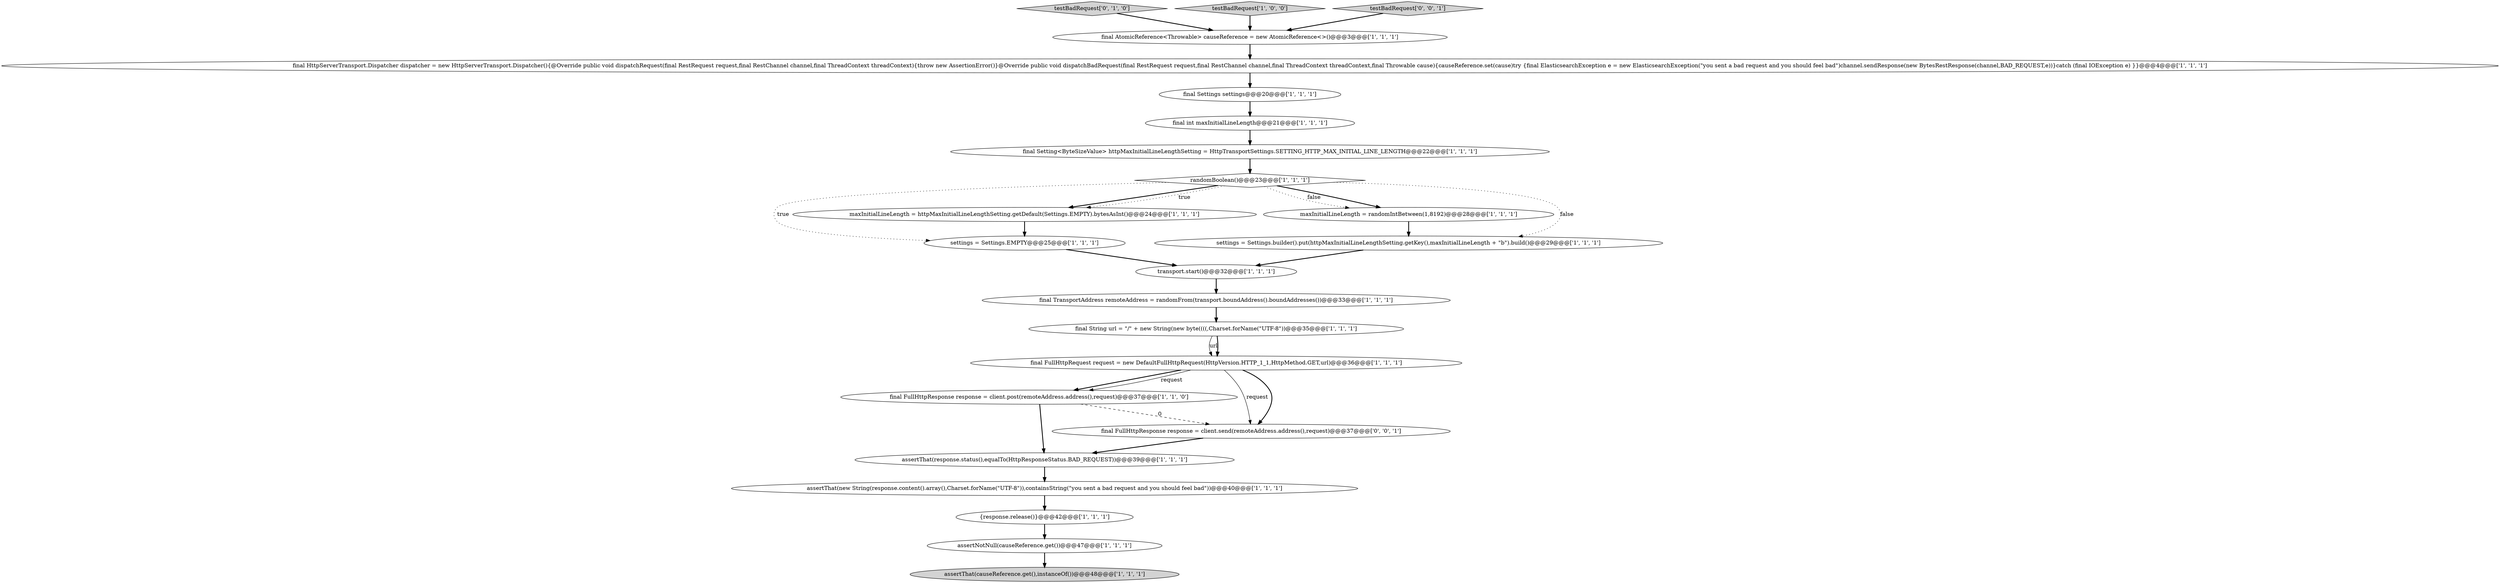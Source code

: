 digraph {
16 [style = filled, label = "final TransportAddress remoteAddress = randomFrom(transport.boundAddress().boundAddresses())@@@33@@@['1', '1', '1']", fillcolor = white, shape = ellipse image = "AAA0AAABBB1BBB"];
5 [style = filled, label = "assertThat(response.status(),equalTo(HttpResponseStatus.BAD_REQUEST))@@@39@@@['1', '1', '1']", fillcolor = white, shape = ellipse image = "AAA0AAABBB1BBB"];
10 [style = filled, label = "final FullHttpResponse response = client.post(remoteAddress.address(),request)@@@37@@@['1', '1', '0']", fillcolor = white, shape = ellipse image = "AAA0AAABBB1BBB"];
9 [style = filled, label = "transport.start()@@@32@@@['1', '1', '1']", fillcolor = white, shape = ellipse image = "AAA0AAABBB1BBB"];
20 [style = filled, label = "settings = Settings.EMPTY@@@25@@@['1', '1', '1']", fillcolor = white, shape = ellipse image = "AAA0AAABBB1BBB"];
21 [style = filled, label = "testBadRequest['0', '1', '0']", fillcolor = lightgray, shape = diamond image = "AAA0AAABBB2BBB"];
19 [style = filled, label = "final Settings settings@@@20@@@['1', '1', '1']", fillcolor = white, shape = ellipse image = "AAA0AAABBB1BBB"];
0 [style = filled, label = "final AtomicReference<Throwable> causeReference = new AtomicReference<>()@@@3@@@['1', '1', '1']", fillcolor = white, shape = ellipse image = "AAA0AAABBB1BBB"];
7 [style = filled, label = "{response.release()}@@@42@@@['1', '1', '1']", fillcolor = white, shape = ellipse image = "AAA0AAABBB1BBB"];
13 [style = filled, label = "assertThat(new String(response.content().array(),Charset.forName(\"UTF-8\")),containsString(\"you sent a bad request and you should feel bad\"))@@@40@@@['1', '1', '1']", fillcolor = white, shape = ellipse image = "AAA0AAABBB1BBB"];
15 [style = filled, label = "final HttpServerTransport.Dispatcher dispatcher = new HttpServerTransport.Dispatcher(){@Override public void dispatchRequest(final RestRequest request,final RestChannel channel,final ThreadContext threadContext){throw new AssertionError()}@Override public void dispatchBadRequest(final RestRequest request,final RestChannel channel,final ThreadContext threadContext,final Throwable cause){causeReference.set(cause)try {final ElasticsearchException e = new ElasticsearchException(\"you sent a bad request and you should feel bad\")channel.sendResponse(new BytesRestResponse(channel,BAD_REQUEST,e))}catch (final IOException e) }}@@@4@@@['1', '1', '1']", fillcolor = white, shape = ellipse image = "AAA0AAABBB1BBB"];
8 [style = filled, label = "assertThat(causeReference.get(),instanceOf())@@@48@@@['1', '1', '1']", fillcolor = lightgray, shape = ellipse image = "AAA0AAABBB1BBB"];
2 [style = filled, label = "maxInitialLineLength = httpMaxInitialLineLengthSetting.getDefault(Settings.EMPTY).bytesAsInt()@@@24@@@['1', '1', '1']", fillcolor = white, shape = ellipse image = "AAA0AAABBB1BBB"];
3 [style = filled, label = "maxInitialLineLength = randomIntBetween(1,8192)@@@28@@@['1', '1', '1']", fillcolor = white, shape = ellipse image = "AAA0AAABBB1BBB"];
11 [style = filled, label = "final int maxInitialLineLength@@@21@@@['1', '1', '1']", fillcolor = white, shape = ellipse image = "AAA0AAABBB1BBB"];
18 [style = filled, label = "testBadRequest['1', '0', '0']", fillcolor = lightgray, shape = diamond image = "AAA0AAABBB1BBB"];
22 [style = filled, label = "testBadRequest['0', '0', '1']", fillcolor = lightgray, shape = diamond image = "AAA0AAABBB3BBB"];
17 [style = filled, label = "final String url = \"/\" + new String(new byte((((,Charset.forName(\"UTF-8\"))@@@35@@@['1', '1', '1']", fillcolor = white, shape = ellipse image = "AAA0AAABBB1BBB"];
6 [style = filled, label = "final Setting<ByteSizeValue> httpMaxInitialLineLengthSetting = HttpTransportSettings.SETTING_HTTP_MAX_INITIAL_LINE_LENGTH@@@22@@@['1', '1', '1']", fillcolor = white, shape = ellipse image = "AAA0AAABBB1BBB"];
1 [style = filled, label = "randomBoolean()@@@23@@@['1', '1', '1']", fillcolor = white, shape = diamond image = "AAA0AAABBB1BBB"];
12 [style = filled, label = "settings = Settings.builder().put(httpMaxInitialLineLengthSetting.getKey(),maxInitialLineLength + \"b\").build()@@@29@@@['1', '1', '1']", fillcolor = white, shape = ellipse image = "AAA0AAABBB1BBB"];
14 [style = filled, label = "assertNotNull(causeReference.get())@@@47@@@['1', '1', '1']", fillcolor = white, shape = ellipse image = "AAA0AAABBB1BBB"];
23 [style = filled, label = "final FullHttpResponse response = client.send(remoteAddress.address(),request)@@@37@@@['0', '0', '1']", fillcolor = white, shape = ellipse image = "AAA0AAABBB3BBB"];
4 [style = filled, label = "final FullHttpRequest request = new DefaultFullHttpRequest(HttpVersion.HTTP_1_1,HttpMethod.GET,url)@@@36@@@['1', '1', '1']", fillcolor = white, shape = ellipse image = "AAA0AAABBB1BBB"];
4->10 [style = bold, label=""];
1->3 [style = dotted, label="false"];
2->20 [style = bold, label=""];
23->5 [style = bold, label=""];
21->0 [style = bold, label=""];
20->9 [style = bold, label=""];
11->6 [style = bold, label=""];
1->3 [style = bold, label=""];
19->11 [style = bold, label=""];
4->10 [style = solid, label="request"];
16->17 [style = bold, label=""];
3->12 [style = bold, label=""];
15->19 [style = bold, label=""];
12->9 [style = bold, label=""];
9->16 [style = bold, label=""];
0->15 [style = bold, label=""];
17->4 [style = solid, label="url"];
7->14 [style = bold, label=""];
6->1 [style = bold, label=""];
1->12 [style = dotted, label="false"];
10->5 [style = bold, label=""];
22->0 [style = bold, label=""];
13->7 [style = bold, label=""];
5->13 [style = bold, label=""];
1->2 [style = bold, label=""];
14->8 [style = bold, label=""];
1->2 [style = dotted, label="true"];
10->23 [style = dashed, label="0"];
4->23 [style = solid, label="request"];
1->20 [style = dotted, label="true"];
18->0 [style = bold, label=""];
17->4 [style = bold, label=""];
4->23 [style = bold, label=""];
}
